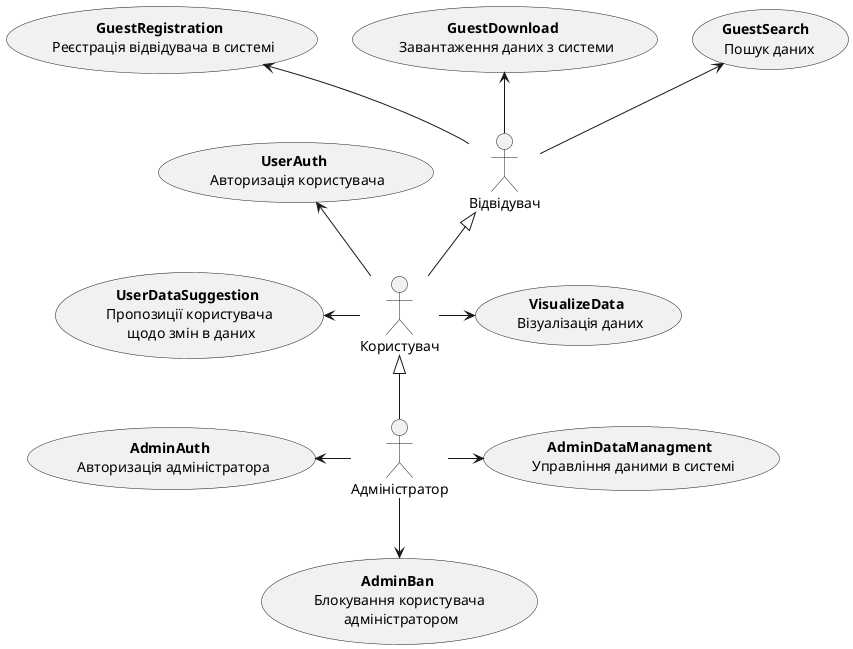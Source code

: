 <center style="
    border-radius:4px;
    border: 1px solid #cfd7e6;
    box-shadow: 0 1px 3px 0 rgba(89,105,129,.05), 0 1px 1px 0 rgba(0,0,0,.025);
    padding: 1em;"
    >

@startuml

    actor "Відвідувач" as Visitor
    actor "Користувач" as User
    actor "Адміністратор" as Admin

    usecase "<b>GuestSearch<b> \n Пошук даних" as UC_1
    usecase "<b>GuestDownload<b> \n Завантаження даних з системи" as UC_2
    usecase "<b>GuestRegistration<b> \n Реєстрація відвідувача в системі" as UC_3
    
    usecase "<b>UserAuth<b> \n Авторизація користувача" as UC_4
    usecase "<b>UserDataSuggestion<b> \n Пропозиції користувача \n щодо змін в даних" as UC_5
    usecase "<b>VisualizeData<b> \n Візуалізація даних" as UC_6
    
    usecase "<b>AdminAuth<b> \n Авторизація адміністратора" as UC_7
    usecase "<b>AdminDataManagment<b> \n Управління даними в системі" as UC_8
    usecase "<b>AdminBan<b> \n Блокування користувача \n адміністратором" as UC_9
    
    
    User -u-> UC_4
    User -l-> UC_5
    User -r-> UC_6
    
    Visitor -u-> UC_1  
    Visitor -u-> UC_2
    Visitor -u-> UC_3
    
    Admin -l-> UC_7 
    Admin -r-> UC_8
    Admin --> UC_9
    
    Admin -u-|> User
    User -u-|> Visitor

@enduml

</center>